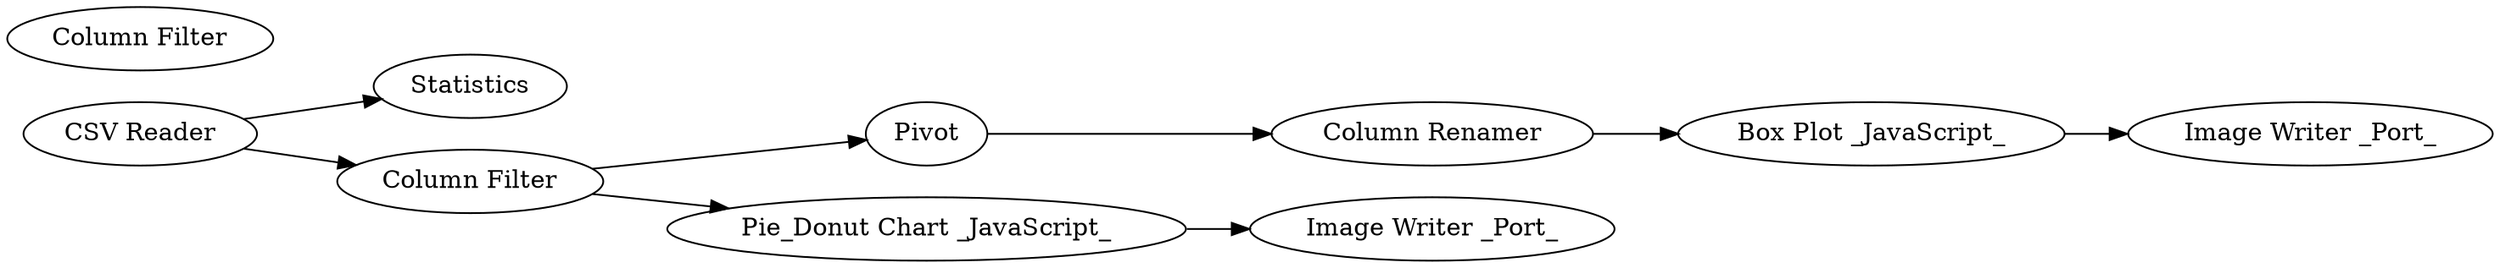 digraph {
	1 [label="CSV Reader"]
	2 [label=Statistics]
	7 [label=Pivot]
	8 [label="Column Renamer"]
	9 [label="Pie_Donut Chart _JavaScript_"]
	12 [label="Box Plot _JavaScript_"]
	14 [label="Image Writer _Port_"]
	15 [label="Column Filter"]
	16 [label="Image Writer _Port_"]
	17 [label="Column Filter"]
	1 -> 2
	1 -> 15
	7 -> 8
	8 -> 12
	9 -> 14
	12 -> 16
	15 -> 7
	15 -> 9
	rankdir=LR
}
